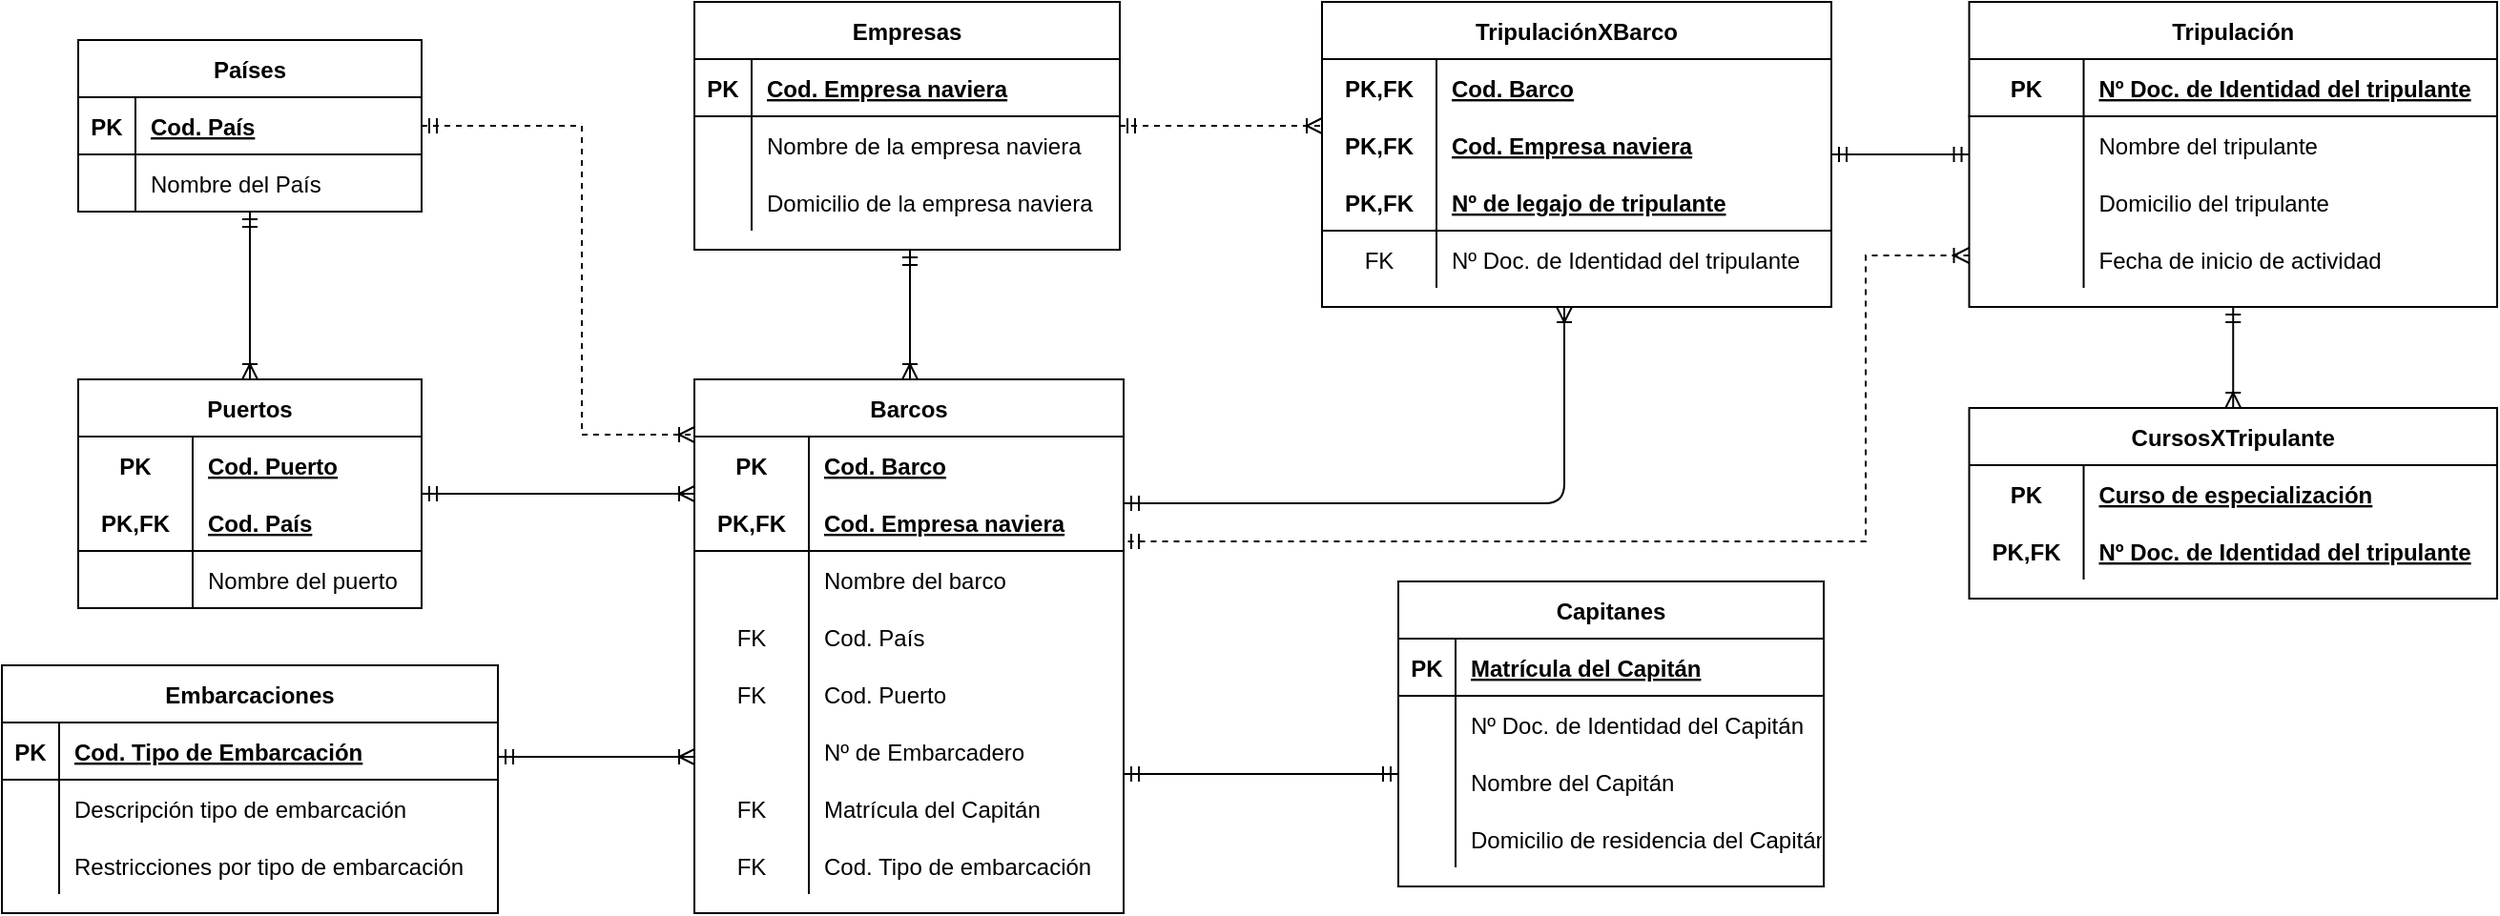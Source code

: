 <mxfile version="14.6.1" type="github">
  <diagram id="R2lEEEUBdFMjLlhIrx00" name="Page-1">
    <mxGraphModel dx="1822" dy="1176" grid="0" gridSize="9" guides="1" tooltips="1" connect="1" arrows="1" fold="1" page="0" pageScale="1" pageWidth="850" pageHeight="1100" background="none" math="0" shadow="0" extFonts="Permanent Marker^https://fonts.googleapis.com/css?family=Permanent+Marker">
      <root>
        <mxCell id="0" />
        <mxCell id="1" parent="0" />
        <mxCell id="1oqJ9wOuGHsBr2Wo_uZT-26" style="edgeStyle=orthogonalEdgeStyle;rounded=0;orthogonalLoop=1;jettySize=auto;html=1;startArrow=ERmandOne;startFill=0;endArrow=ERoneToMany;endFill=0;dashed=1;" edge="1" parent="1" source="PJ-6n8jXcff-FLxiBfN3-61" target="PJ-6n8jXcff-FLxiBfN3-143">
          <mxGeometry relative="1" as="geometry">
            <Array as="points">
              <mxPoint x="4" y="-43" />
              <mxPoint x="4" y="119" />
            </Array>
          </mxGeometry>
        </mxCell>
        <mxCell id="PJ-6n8jXcff-FLxiBfN3-61" value="Países" style="shape=table;startSize=30;container=1;collapsible=1;childLayout=tableLayout;fixedRows=1;rowLines=0;fontStyle=1;align=center;resizeLast=1;" parent="1" vertex="1">
          <mxGeometry x="-260" y="-88" width="180" height="90" as="geometry" />
        </mxCell>
        <mxCell id="PJ-6n8jXcff-FLxiBfN3-62" value="" style="shape=partialRectangle;collapsible=0;dropTarget=0;pointerEvents=0;fillColor=none;top=0;left=0;bottom=1;right=0;points=[[0,0.5],[1,0.5]];portConstraint=eastwest;" parent="PJ-6n8jXcff-FLxiBfN3-61" vertex="1">
          <mxGeometry y="30" width="180" height="30" as="geometry" />
        </mxCell>
        <mxCell id="PJ-6n8jXcff-FLxiBfN3-63" value="PK" style="shape=partialRectangle;connectable=0;fillColor=none;top=0;left=0;bottom=0;right=0;fontStyle=1;overflow=hidden;" parent="PJ-6n8jXcff-FLxiBfN3-62" vertex="1">
          <mxGeometry width="30" height="30" as="geometry" />
        </mxCell>
        <mxCell id="PJ-6n8jXcff-FLxiBfN3-64" value="Cod. País" style="shape=partialRectangle;connectable=0;fillColor=none;top=0;left=0;bottom=0;right=0;align=left;spacingLeft=6;fontStyle=5;overflow=hidden;" parent="PJ-6n8jXcff-FLxiBfN3-62" vertex="1">
          <mxGeometry x="30" width="150" height="30" as="geometry" />
        </mxCell>
        <mxCell id="PJ-6n8jXcff-FLxiBfN3-65" value="" style="shape=partialRectangle;collapsible=0;dropTarget=0;pointerEvents=0;fillColor=none;top=0;left=0;bottom=0;right=0;points=[[0,0.5],[1,0.5]];portConstraint=eastwest;" parent="PJ-6n8jXcff-FLxiBfN3-61" vertex="1">
          <mxGeometry y="60" width="180" height="30" as="geometry" />
        </mxCell>
        <mxCell id="PJ-6n8jXcff-FLxiBfN3-66" value="" style="shape=partialRectangle;connectable=0;fillColor=none;top=0;left=0;bottom=0;right=0;editable=1;overflow=hidden;" parent="PJ-6n8jXcff-FLxiBfN3-65" vertex="1">
          <mxGeometry width="30" height="30" as="geometry" />
        </mxCell>
        <mxCell id="PJ-6n8jXcff-FLxiBfN3-67" value="Nombre del País" style="shape=partialRectangle;connectable=0;fillColor=none;top=0;left=0;bottom=0;right=0;align=left;spacingLeft=6;overflow=hidden;" parent="PJ-6n8jXcff-FLxiBfN3-65" vertex="1">
          <mxGeometry x="30" width="150" height="30" as="geometry" />
        </mxCell>
        <mxCell id="RGW5aQLPj-XnxgQfSlTx-44" style="edgeStyle=orthogonalEdgeStyle;rounded=0;orthogonalLoop=1;jettySize=auto;html=1;startArrow=ERmandOne;startFill=0;endArrow=ERoneToMany;endFill=0;" parent="1" source="PJ-6n8jXcff-FLxiBfN3-115" target="PJ-6n8jXcff-FLxiBfN3-143" edge="1">
          <mxGeometry relative="1" as="geometry">
            <Array as="points">
              <mxPoint x="45" y="150" />
              <mxPoint x="45" y="150" />
            </Array>
          </mxGeometry>
        </mxCell>
        <mxCell id="PJ-6n8jXcff-FLxiBfN3-115" value="Puertos" style="shape=table;startSize=30;container=1;collapsible=1;childLayout=tableLayout;fixedRows=1;rowLines=0;fontStyle=1;align=center;resizeLast=1;" parent="1" vertex="1">
          <mxGeometry x="-260" y="90" width="180" height="120" as="geometry" />
        </mxCell>
        <mxCell id="PJ-6n8jXcff-FLxiBfN3-116" value="" style="shape=partialRectangle;collapsible=0;dropTarget=0;pointerEvents=0;fillColor=none;top=0;left=0;bottom=0;right=0;points=[[0,0.5],[1,0.5]];portConstraint=eastwest;" parent="PJ-6n8jXcff-FLxiBfN3-115" vertex="1">
          <mxGeometry y="30" width="180" height="30" as="geometry" />
        </mxCell>
        <mxCell id="PJ-6n8jXcff-FLxiBfN3-117" value="PK" style="shape=partialRectangle;connectable=0;fillColor=none;top=0;left=0;bottom=0;right=0;fontStyle=1;overflow=hidden;" parent="PJ-6n8jXcff-FLxiBfN3-116" vertex="1">
          <mxGeometry width="60" height="30" as="geometry" />
        </mxCell>
        <mxCell id="PJ-6n8jXcff-FLxiBfN3-118" value="Cod. Puerto" style="shape=partialRectangle;connectable=0;fillColor=none;top=0;left=0;bottom=0;right=0;align=left;spacingLeft=6;fontStyle=5;overflow=hidden;" parent="PJ-6n8jXcff-FLxiBfN3-116" vertex="1">
          <mxGeometry x="60" width="120" height="30" as="geometry" />
        </mxCell>
        <mxCell id="PJ-6n8jXcff-FLxiBfN3-119" value="" style="shape=partialRectangle;collapsible=0;dropTarget=0;pointerEvents=0;fillColor=none;top=0;left=0;bottom=1;right=0;points=[[0,0.5],[1,0.5]];portConstraint=eastwest;" parent="PJ-6n8jXcff-FLxiBfN3-115" vertex="1">
          <mxGeometry y="60" width="180" height="30" as="geometry" />
        </mxCell>
        <mxCell id="PJ-6n8jXcff-FLxiBfN3-120" value="PK,FK" style="shape=partialRectangle;connectable=0;fillColor=none;top=0;left=0;bottom=0;right=0;fontStyle=1;overflow=hidden;" parent="PJ-6n8jXcff-FLxiBfN3-119" vertex="1">
          <mxGeometry width="60" height="30" as="geometry" />
        </mxCell>
        <mxCell id="PJ-6n8jXcff-FLxiBfN3-121" value="Cod. País" style="shape=partialRectangle;connectable=0;fillColor=none;top=0;left=0;bottom=0;right=0;align=left;spacingLeft=6;fontStyle=5;overflow=hidden;" parent="PJ-6n8jXcff-FLxiBfN3-119" vertex="1">
          <mxGeometry x="60" width="120" height="30" as="geometry" />
        </mxCell>
        <mxCell id="PJ-6n8jXcff-FLxiBfN3-122" value="" style="shape=partialRectangle;collapsible=0;dropTarget=0;pointerEvents=0;fillColor=none;top=0;left=0;bottom=0;right=0;points=[[0,0.5],[1,0.5]];portConstraint=eastwest;" parent="PJ-6n8jXcff-FLxiBfN3-115" vertex="1">
          <mxGeometry y="90" width="180" height="30" as="geometry" />
        </mxCell>
        <mxCell id="PJ-6n8jXcff-FLxiBfN3-123" value="" style="shape=partialRectangle;connectable=0;fillColor=none;top=0;left=0;bottom=0;right=0;editable=1;overflow=hidden;" parent="PJ-6n8jXcff-FLxiBfN3-122" vertex="1">
          <mxGeometry width="60" height="30" as="geometry" />
        </mxCell>
        <mxCell id="PJ-6n8jXcff-FLxiBfN3-124" value="Nombre del puerto" style="shape=partialRectangle;connectable=0;fillColor=none;top=0;left=0;bottom=0;right=0;align=left;spacingLeft=6;overflow=hidden;" parent="PJ-6n8jXcff-FLxiBfN3-122" vertex="1">
          <mxGeometry x="60" width="120" height="30" as="geometry" />
        </mxCell>
        <mxCell id="RGW5aQLPj-XnxgQfSlTx-45" style="edgeStyle=orthogonalEdgeStyle;rounded=0;orthogonalLoop=1;jettySize=auto;html=1;startArrow=ERmandOne;startFill=0;endArrow=ERoneToMany;endFill=0;" parent="1" source="PJ-6n8jXcff-FLxiBfN3-129" target="PJ-6n8jXcff-FLxiBfN3-143" edge="1">
          <mxGeometry relative="1" as="geometry">
            <Array as="points">
              <mxPoint x="18" y="288" />
              <mxPoint x="18" y="288" />
            </Array>
          </mxGeometry>
        </mxCell>
        <mxCell id="PJ-6n8jXcff-FLxiBfN3-129" value="Embarcaciones" style="shape=table;startSize=30;container=1;collapsible=1;childLayout=tableLayout;fixedRows=1;rowLines=0;fontStyle=1;align=center;resizeLast=1;" parent="1" vertex="1">
          <mxGeometry x="-300" y="240" width="260" height="130" as="geometry" />
        </mxCell>
        <mxCell id="PJ-6n8jXcff-FLxiBfN3-130" value="" style="shape=partialRectangle;collapsible=0;dropTarget=0;pointerEvents=0;fillColor=none;top=0;left=0;bottom=1;right=0;points=[[0,0.5],[1,0.5]];portConstraint=eastwest;" parent="PJ-6n8jXcff-FLxiBfN3-129" vertex="1">
          <mxGeometry y="30" width="260" height="30" as="geometry" />
        </mxCell>
        <mxCell id="PJ-6n8jXcff-FLxiBfN3-131" value="PK" style="shape=partialRectangle;connectable=0;fillColor=none;top=0;left=0;bottom=0;right=0;fontStyle=1;overflow=hidden;" parent="PJ-6n8jXcff-FLxiBfN3-130" vertex="1">
          <mxGeometry width="30" height="30" as="geometry" />
        </mxCell>
        <mxCell id="PJ-6n8jXcff-FLxiBfN3-132" value="Cod. Tipo de Embarcación" style="shape=partialRectangle;connectable=0;fillColor=none;top=0;left=0;bottom=0;right=0;align=left;spacingLeft=6;fontStyle=5;overflow=hidden;" parent="PJ-6n8jXcff-FLxiBfN3-130" vertex="1">
          <mxGeometry x="30" width="230" height="30" as="geometry" />
        </mxCell>
        <mxCell id="PJ-6n8jXcff-FLxiBfN3-133" value="" style="shape=partialRectangle;collapsible=0;dropTarget=0;pointerEvents=0;fillColor=none;top=0;left=0;bottom=0;right=0;points=[[0,0.5],[1,0.5]];portConstraint=eastwest;" parent="PJ-6n8jXcff-FLxiBfN3-129" vertex="1">
          <mxGeometry y="60" width="260" height="30" as="geometry" />
        </mxCell>
        <mxCell id="PJ-6n8jXcff-FLxiBfN3-134" value="" style="shape=partialRectangle;connectable=0;fillColor=none;top=0;left=0;bottom=0;right=0;editable=1;overflow=hidden;" parent="PJ-6n8jXcff-FLxiBfN3-133" vertex="1">
          <mxGeometry width="30" height="30" as="geometry" />
        </mxCell>
        <mxCell id="PJ-6n8jXcff-FLxiBfN3-135" value="Descripción tipo de embarcación" style="shape=partialRectangle;connectable=0;fillColor=none;top=0;left=0;bottom=0;right=0;align=left;spacingLeft=6;overflow=hidden;" parent="PJ-6n8jXcff-FLxiBfN3-133" vertex="1">
          <mxGeometry x="30" width="230" height="30" as="geometry" />
        </mxCell>
        <mxCell id="PJ-6n8jXcff-FLxiBfN3-136" value="" style="shape=partialRectangle;collapsible=0;dropTarget=0;pointerEvents=0;fillColor=none;top=0;left=0;bottom=0;right=0;points=[[0,0.5],[1,0.5]];portConstraint=eastwest;" parent="PJ-6n8jXcff-FLxiBfN3-129" vertex="1">
          <mxGeometry y="90" width="260" height="30" as="geometry" />
        </mxCell>
        <mxCell id="PJ-6n8jXcff-FLxiBfN3-137" value="" style="shape=partialRectangle;connectable=0;fillColor=none;top=0;left=0;bottom=0;right=0;editable=1;overflow=hidden;" parent="PJ-6n8jXcff-FLxiBfN3-136" vertex="1">
          <mxGeometry width="30" height="30" as="geometry" />
        </mxCell>
        <mxCell id="PJ-6n8jXcff-FLxiBfN3-138" value="Restricciones por tipo de embarcación" style="shape=partialRectangle;connectable=0;fillColor=none;top=0;left=0;bottom=0;right=0;align=left;spacingLeft=6;overflow=hidden;" parent="PJ-6n8jXcff-FLxiBfN3-136" vertex="1">
          <mxGeometry x="30" width="230" height="30" as="geometry" />
        </mxCell>
        <mxCell id="PJ-6n8jXcff-FLxiBfN3-143" value="Barcos" style="shape=table;startSize=30;container=1;collapsible=1;childLayout=tableLayout;fixedRows=1;rowLines=0;fontStyle=1;align=center;resizeLast=1;" parent="1" vertex="1">
          <mxGeometry x="63" y="90" width="225" height="280" as="geometry" />
        </mxCell>
        <mxCell id="PJ-6n8jXcff-FLxiBfN3-144" value="" style="shape=partialRectangle;collapsible=0;dropTarget=0;pointerEvents=0;fillColor=none;top=0;left=0;bottom=0;right=0;points=[[0,0.5],[1,0.5]];portConstraint=eastwest;" parent="PJ-6n8jXcff-FLxiBfN3-143" vertex="1">
          <mxGeometry y="30" width="225" height="30" as="geometry" />
        </mxCell>
        <mxCell id="PJ-6n8jXcff-FLxiBfN3-145" value="PK" style="shape=partialRectangle;connectable=0;fillColor=none;top=0;left=0;bottom=0;right=0;fontStyle=1;overflow=hidden;" parent="PJ-6n8jXcff-FLxiBfN3-144" vertex="1">
          <mxGeometry width="60" height="30" as="geometry" />
        </mxCell>
        <mxCell id="PJ-6n8jXcff-FLxiBfN3-146" value="Cod. Barco" style="shape=partialRectangle;connectable=0;fillColor=none;top=0;left=0;bottom=0;right=0;align=left;spacingLeft=6;fontStyle=5;overflow=hidden;" parent="PJ-6n8jXcff-FLxiBfN3-144" vertex="1">
          <mxGeometry x="60" width="165" height="30" as="geometry" />
        </mxCell>
        <mxCell id="PJ-6n8jXcff-FLxiBfN3-147" value="" style="shape=partialRectangle;collapsible=0;dropTarget=0;pointerEvents=0;fillColor=none;top=0;left=0;bottom=1;right=0;points=[[0,0.5],[1,0.5]];portConstraint=eastwest;" parent="PJ-6n8jXcff-FLxiBfN3-143" vertex="1">
          <mxGeometry y="60" width="225" height="30" as="geometry" />
        </mxCell>
        <mxCell id="PJ-6n8jXcff-FLxiBfN3-148" value="PK,FK" style="shape=partialRectangle;connectable=0;fillColor=none;top=0;left=0;bottom=0;right=0;fontStyle=1;overflow=hidden;" parent="PJ-6n8jXcff-FLxiBfN3-147" vertex="1">
          <mxGeometry width="60" height="30" as="geometry" />
        </mxCell>
        <mxCell id="PJ-6n8jXcff-FLxiBfN3-149" value="Cod. Empresa naviera" style="shape=partialRectangle;connectable=0;fillColor=none;top=0;left=0;bottom=0;right=0;align=left;spacingLeft=6;fontStyle=5;overflow=hidden;" parent="PJ-6n8jXcff-FLxiBfN3-147" vertex="1">
          <mxGeometry x="60" width="165" height="30" as="geometry" />
        </mxCell>
        <mxCell id="PJ-6n8jXcff-FLxiBfN3-150" value="" style="shape=partialRectangle;collapsible=0;dropTarget=0;pointerEvents=0;fillColor=none;top=0;left=0;bottom=0;right=0;points=[[0,0.5],[1,0.5]];portConstraint=eastwest;" parent="PJ-6n8jXcff-FLxiBfN3-143" vertex="1">
          <mxGeometry y="90" width="225" height="30" as="geometry" />
        </mxCell>
        <mxCell id="PJ-6n8jXcff-FLxiBfN3-151" value="" style="shape=partialRectangle;connectable=0;fillColor=none;top=0;left=0;bottom=0;right=0;editable=1;overflow=hidden;" parent="PJ-6n8jXcff-FLxiBfN3-150" vertex="1">
          <mxGeometry width="60" height="30" as="geometry" />
        </mxCell>
        <mxCell id="PJ-6n8jXcff-FLxiBfN3-152" value="Nombre del barco" style="shape=partialRectangle;connectable=0;fillColor=none;top=0;left=0;bottom=0;right=0;align=left;spacingLeft=6;overflow=hidden;" parent="PJ-6n8jXcff-FLxiBfN3-150" vertex="1">
          <mxGeometry x="60" width="165" height="30" as="geometry" />
        </mxCell>
        <mxCell id="PJ-6n8jXcff-FLxiBfN3-153" value="" style="shape=partialRectangle;collapsible=0;dropTarget=0;pointerEvents=0;fillColor=none;top=0;left=0;bottom=0;right=0;points=[[0,0.5],[1,0.5]];portConstraint=eastwest;" parent="PJ-6n8jXcff-FLxiBfN3-143" vertex="1">
          <mxGeometry y="120" width="225" height="30" as="geometry" />
        </mxCell>
        <mxCell id="PJ-6n8jXcff-FLxiBfN3-154" value="FK" style="shape=partialRectangle;connectable=0;fillColor=none;top=0;left=0;bottom=0;right=0;editable=1;overflow=hidden;" parent="PJ-6n8jXcff-FLxiBfN3-153" vertex="1">
          <mxGeometry width="60" height="30" as="geometry" />
        </mxCell>
        <mxCell id="PJ-6n8jXcff-FLxiBfN3-155" value="Cod. País" style="shape=partialRectangle;connectable=0;fillColor=none;top=0;left=0;bottom=0;right=0;align=left;spacingLeft=6;overflow=hidden;" parent="PJ-6n8jXcff-FLxiBfN3-153" vertex="1">
          <mxGeometry x="60" width="165" height="30" as="geometry" />
        </mxCell>
        <mxCell id="PJ-6n8jXcff-FLxiBfN3-171" style="shape=partialRectangle;collapsible=0;dropTarget=0;pointerEvents=0;fillColor=none;top=0;left=0;bottom=0;right=0;points=[[0,0.5],[1,0.5]];portConstraint=eastwest;" parent="PJ-6n8jXcff-FLxiBfN3-143" vertex="1">
          <mxGeometry y="150" width="225" height="30" as="geometry" />
        </mxCell>
        <mxCell id="PJ-6n8jXcff-FLxiBfN3-172" value="FK" style="shape=partialRectangle;connectable=0;fillColor=none;top=0;left=0;bottom=0;right=0;editable=1;overflow=hidden;" parent="PJ-6n8jXcff-FLxiBfN3-171" vertex="1">
          <mxGeometry width="60" height="30" as="geometry" />
        </mxCell>
        <mxCell id="PJ-6n8jXcff-FLxiBfN3-173" value="Cod. Puerto" style="shape=partialRectangle;connectable=0;fillColor=none;top=0;left=0;bottom=0;right=0;align=left;spacingLeft=6;overflow=hidden;" parent="PJ-6n8jXcff-FLxiBfN3-171" vertex="1">
          <mxGeometry x="60" width="165" height="30" as="geometry" />
        </mxCell>
        <mxCell id="PJ-6n8jXcff-FLxiBfN3-168" style="shape=partialRectangle;collapsible=0;dropTarget=0;pointerEvents=0;fillColor=none;top=0;left=0;bottom=0;right=0;points=[[0,0.5],[1,0.5]];portConstraint=eastwest;" parent="PJ-6n8jXcff-FLxiBfN3-143" vertex="1">
          <mxGeometry y="180" width="225" height="30" as="geometry" />
        </mxCell>
        <mxCell id="PJ-6n8jXcff-FLxiBfN3-169" style="shape=partialRectangle;connectable=0;fillColor=none;top=0;left=0;bottom=0;right=0;editable=1;overflow=hidden;" parent="PJ-6n8jXcff-FLxiBfN3-168" vertex="1">
          <mxGeometry width="60" height="30" as="geometry" />
        </mxCell>
        <mxCell id="PJ-6n8jXcff-FLxiBfN3-170" value="Nº de Embarcadero" style="shape=partialRectangle;connectable=0;fillColor=none;top=0;left=0;bottom=0;right=0;align=left;spacingLeft=6;overflow=hidden;" parent="PJ-6n8jXcff-FLxiBfN3-168" vertex="1">
          <mxGeometry x="60" width="165" height="30" as="geometry" />
        </mxCell>
        <mxCell id="PJ-6n8jXcff-FLxiBfN3-165" style="shape=partialRectangle;collapsible=0;dropTarget=0;pointerEvents=0;fillColor=none;top=0;left=0;bottom=0;right=0;points=[[0,0.5],[1,0.5]];portConstraint=eastwest;" parent="PJ-6n8jXcff-FLxiBfN3-143" vertex="1">
          <mxGeometry y="210" width="225" height="30" as="geometry" />
        </mxCell>
        <mxCell id="PJ-6n8jXcff-FLxiBfN3-166" value="FK" style="shape=partialRectangle;connectable=0;fillColor=none;top=0;left=0;bottom=0;right=0;editable=1;overflow=hidden;" parent="PJ-6n8jXcff-FLxiBfN3-165" vertex="1">
          <mxGeometry width="60" height="30" as="geometry" />
        </mxCell>
        <mxCell id="PJ-6n8jXcff-FLxiBfN3-167" value="Matrícula del Capitán" style="shape=partialRectangle;connectable=0;fillColor=none;top=0;left=0;bottom=0;right=0;align=left;spacingLeft=6;overflow=hidden;" parent="PJ-6n8jXcff-FLxiBfN3-165" vertex="1">
          <mxGeometry x="60" width="165" height="30" as="geometry" />
        </mxCell>
        <mxCell id="PJ-6n8jXcff-FLxiBfN3-162" style="shape=partialRectangle;collapsible=0;dropTarget=0;pointerEvents=0;fillColor=none;top=0;left=0;bottom=0;right=0;points=[[0,0.5],[1,0.5]];portConstraint=eastwest;" parent="PJ-6n8jXcff-FLxiBfN3-143" vertex="1">
          <mxGeometry y="240" width="225" height="30" as="geometry" />
        </mxCell>
        <mxCell id="PJ-6n8jXcff-FLxiBfN3-163" value="FK" style="shape=partialRectangle;connectable=0;fillColor=none;top=0;left=0;bottom=0;right=0;editable=1;overflow=hidden;" parent="PJ-6n8jXcff-FLxiBfN3-162" vertex="1">
          <mxGeometry width="60" height="30" as="geometry" />
        </mxCell>
        <mxCell id="PJ-6n8jXcff-FLxiBfN3-164" value="Cod. Tipo de embarcación" style="shape=partialRectangle;connectable=0;fillColor=none;top=0;left=0;bottom=0;right=0;align=left;spacingLeft=6;overflow=hidden;" parent="PJ-6n8jXcff-FLxiBfN3-162" vertex="1">
          <mxGeometry x="60" width="165" height="30" as="geometry" />
        </mxCell>
        <mxCell id="RGW5aQLPj-XnxgQfSlTx-39" style="edgeStyle=orthogonalEdgeStyle;rounded=0;orthogonalLoop=1;jettySize=auto;html=1;endArrow=ERoneToMany;endFill=0;startArrow=ERmandOne;startFill=0;dashed=1;" parent="1" source="PJ-6n8jXcff-FLxiBfN3-175" target="1oqJ9wOuGHsBr2Wo_uZT-10" edge="1">
          <mxGeometry relative="1" as="geometry">
            <mxPoint x="405" y="-43" as="targetPoint" />
            <Array as="points">
              <mxPoint x="365" y="-43" />
              <mxPoint x="365" y="-43" />
            </Array>
          </mxGeometry>
        </mxCell>
        <mxCell id="PJ-6n8jXcff-FLxiBfN3-175" value="Empresas" style="shape=table;startSize=30;container=1;collapsible=1;childLayout=tableLayout;fixedRows=1;rowLines=0;fontStyle=1;align=center;resizeLast=1;" parent="1" vertex="1">
          <mxGeometry x="63" y="-108" width="223" height="130" as="geometry" />
        </mxCell>
        <mxCell id="PJ-6n8jXcff-FLxiBfN3-176" value="" style="shape=partialRectangle;collapsible=0;dropTarget=0;pointerEvents=0;fillColor=none;top=0;left=0;bottom=1;right=0;points=[[0,0.5],[1,0.5]];portConstraint=eastwest;" parent="PJ-6n8jXcff-FLxiBfN3-175" vertex="1">
          <mxGeometry y="30" width="223" height="30" as="geometry" />
        </mxCell>
        <mxCell id="PJ-6n8jXcff-FLxiBfN3-177" value="PK" style="shape=partialRectangle;connectable=0;fillColor=none;top=0;left=0;bottom=0;right=0;fontStyle=1;overflow=hidden;" parent="PJ-6n8jXcff-FLxiBfN3-176" vertex="1">
          <mxGeometry width="30" height="30" as="geometry" />
        </mxCell>
        <mxCell id="PJ-6n8jXcff-FLxiBfN3-178" value="Cod. Empresa naviera" style="shape=partialRectangle;connectable=0;fillColor=none;top=0;left=0;bottom=0;right=0;align=left;spacingLeft=6;fontStyle=5;overflow=hidden;" parent="PJ-6n8jXcff-FLxiBfN3-176" vertex="1">
          <mxGeometry x="30" width="193" height="30" as="geometry" />
        </mxCell>
        <mxCell id="PJ-6n8jXcff-FLxiBfN3-179" value="" style="shape=partialRectangle;collapsible=0;dropTarget=0;pointerEvents=0;fillColor=none;top=0;left=0;bottom=0;right=0;points=[[0,0.5],[1,0.5]];portConstraint=eastwest;" parent="PJ-6n8jXcff-FLxiBfN3-175" vertex="1">
          <mxGeometry y="60" width="223" height="30" as="geometry" />
        </mxCell>
        <mxCell id="PJ-6n8jXcff-FLxiBfN3-180" value="" style="shape=partialRectangle;connectable=0;fillColor=none;top=0;left=0;bottom=0;right=0;editable=1;overflow=hidden;" parent="PJ-6n8jXcff-FLxiBfN3-179" vertex="1">
          <mxGeometry width="30" height="30" as="geometry" />
        </mxCell>
        <mxCell id="PJ-6n8jXcff-FLxiBfN3-181" value="Nombre de la empresa naviera" style="shape=partialRectangle;connectable=0;fillColor=none;top=0;left=0;bottom=0;right=0;align=left;spacingLeft=6;overflow=hidden;" parent="PJ-6n8jXcff-FLxiBfN3-179" vertex="1">
          <mxGeometry x="30" width="193" height="30" as="geometry" />
        </mxCell>
        <mxCell id="PJ-6n8jXcff-FLxiBfN3-182" value="" style="shape=partialRectangle;collapsible=0;dropTarget=0;pointerEvents=0;fillColor=none;top=0;left=0;bottom=0;right=0;points=[[0,0.5],[1,0.5]];portConstraint=eastwest;" parent="PJ-6n8jXcff-FLxiBfN3-175" vertex="1">
          <mxGeometry y="90" width="223" height="30" as="geometry" />
        </mxCell>
        <mxCell id="PJ-6n8jXcff-FLxiBfN3-183" value="" style="shape=partialRectangle;connectable=0;fillColor=none;top=0;left=0;bottom=0;right=0;editable=1;overflow=hidden;" parent="PJ-6n8jXcff-FLxiBfN3-182" vertex="1">
          <mxGeometry width="30" height="30" as="geometry" />
        </mxCell>
        <mxCell id="PJ-6n8jXcff-FLxiBfN3-184" value="Domicilio de la empresa naviera" style="shape=partialRectangle;connectable=0;fillColor=none;top=0;left=0;bottom=0;right=0;align=left;spacingLeft=6;overflow=hidden;" parent="PJ-6n8jXcff-FLxiBfN3-182" vertex="1">
          <mxGeometry x="30" width="193" height="30" as="geometry" />
        </mxCell>
        <mxCell id="PJ-6n8jXcff-FLxiBfN3-239" value="CursosXTripulante" style="shape=table;startSize=30;container=1;collapsible=1;childLayout=tableLayout;fixedRows=1;rowLines=0;fontStyle=1;align=center;resizeLast=1;" parent="1" vertex="1">
          <mxGeometry x="731.25" y="105" width="276.75" height="100" as="geometry" />
        </mxCell>
        <mxCell id="PJ-6n8jXcff-FLxiBfN3-240" value="" style="shape=partialRectangle;collapsible=0;dropTarget=0;pointerEvents=0;fillColor=none;top=0;left=0;bottom=0;right=0;points=[[0,0.5],[1,0.5]];portConstraint=eastwest;" parent="PJ-6n8jXcff-FLxiBfN3-239" vertex="1">
          <mxGeometry y="30" width="276.75" height="30" as="geometry" />
        </mxCell>
        <mxCell id="PJ-6n8jXcff-FLxiBfN3-241" value="PK" style="shape=partialRectangle;connectable=0;fillColor=none;top=0;left=0;bottom=0;right=0;fontStyle=1;overflow=hidden;" parent="PJ-6n8jXcff-FLxiBfN3-240" vertex="1">
          <mxGeometry width="60" height="30" as="geometry" />
        </mxCell>
        <mxCell id="PJ-6n8jXcff-FLxiBfN3-242" value="Curso de especialización" style="shape=partialRectangle;connectable=0;fillColor=none;top=0;left=0;bottom=0;right=0;align=left;spacingLeft=6;fontStyle=5;overflow=hidden;" parent="PJ-6n8jXcff-FLxiBfN3-240" vertex="1">
          <mxGeometry x="60" width="216.75" height="30" as="geometry" />
        </mxCell>
        <mxCell id="PJ-6n8jXcff-FLxiBfN3-252" style="shape=partialRectangle;collapsible=0;dropTarget=0;pointerEvents=0;fillColor=none;top=0;left=0;bottom=0;right=0;points=[[0,0.5],[1,0.5]];portConstraint=eastwest;" parent="PJ-6n8jXcff-FLxiBfN3-239" vertex="1">
          <mxGeometry y="60" width="276.75" height="30" as="geometry" />
        </mxCell>
        <mxCell id="PJ-6n8jXcff-FLxiBfN3-253" value="PK,FK" style="shape=partialRectangle;connectable=0;fillColor=none;top=0;left=0;bottom=0;right=0;fontStyle=1;overflow=hidden;" parent="PJ-6n8jXcff-FLxiBfN3-252" vertex="1">
          <mxGeometry width="60" height="30" as="geometry" />
        </mxCell>
        <mxCell id="PJ-6n8jXcff-FLxiBfN3-254" value="Nº Doc. de Identidad del tripulante" style="shape=partialRectangle;connectable=0;fillColor=none;top=0;left=0;bottom=0;right=0;align=left;spacingLeft=6;fontStyle=5;overflow=hidden;" parent="PJ-6n8jXcff-FLxiBfN3-252" vertex="1">
          <mxGeometry x="60" width="216.75" height="30" as="geometry" />
        </mxCell>
        <mxCell id="RGW5aQLPj-XnxgQfSlTx-42" style="edgeStyle=orthogonalEdgeStyle;rounded=0;orthogonalLoop=1;jettySize=auto;html=1;endArrow=ERoneToMany;endFill=0;startArrow=ERmandOne;startFill=0;" parent="1" source="PJ-6n8jXcff-FLxiBfN3-255" target="PJ-6n8jXcff-FLxiBfN3-239" edge="1">
          <mxGeometry relative="1" as="geometry" />
        </mxCell>
        <mxCell id="RGW5aQLPj-XnxgQfSlTx-43" style="edgeStyle=orthogonalEdgeStyle;rounded=0;orthogonalLoop=1;jettySize=auto;html=1;endArrow=ERmandOne;endFill=0;startArrow=ERmandOne;startFill=0;" parent="1" source="PJ-6n8jXcff-FLxiBfN3-255" target="1oqJ9wOuGHsBr2Wo_uZT-10" edge="1">
          <mxGeometry relative="1" as="geometry">
            <Array as="points">
              <mxPoint x="519" y="-63" />
            </Array>
            <mxPoint x="668" y="-63" as="targetPoint" />
          </mxGeometry>
        </mxCell>
        <mxCell id="1oqJ9wOuGHsBr2Wo_uZT-27" style="edgeStyle=orthogonalEdgeStyle;rounded=0;orthogonalLoop=1;jettySize=auto;html=1;dashed=1;startArrow=ERoneToMany;startFill=0;endArrow=ERmandOne;endFill=0;" edge="1" parent="1" source="PJ-6n8jXcff-FLxiBfN3-255" target="PJ-6n8jXcff-FLxiBfN3-143">
          <mxGeometry relative="1" as="geometry">
            <Array as="points">
              <mxPoint x="677" y="25" />
              <mxPoint x="677" y="175" />
            </Array>
          </mxGeometry>
        </mxCell>
        <mxCell id="PJ-6n8jXcff-FLxiBfN3-255" value="Tripulación" style="shape=table;startSize=30;container=1;collapsible=1;childLayout=tableLayout;fixedRows=1;rowLines=0;fontStyle=1;align=center;resizeLast=1;" parent="1" vertex="1">
          <mxGeometry x="731.25" y="-108" width="276.75" height="160" as="geometry" />
        </mxCell>
        <mxCell id="PJ-6n8jXcff-FLxiBfN3-259" value="" style="shape=partialRectangle;collapsible=0;dropTarget=0;pointerEvents=0;fillColor=none;top=0;left=0;bottom=1;right=0;points=[[0,0.5],[1,0.5]];portConstraint=eastwest;" parent="PJ-6n8jXcff-FLxiBfN3-255" vertex="1">
          <mxGeometry y="30" width="276.75" height="30" as="geometry" />
        </mxCell>
        <mxCell id="PJ-6n8jXcff-FLxiBfN3-260" value="PK" style="shape=partialRectangle;connectable=0;fillColor=none;top=0;left=0;bottom=0;right=0;fontStyle=1;overflow=hidden;" parent="PJ-6n8jXcff-FLxiBfN3-259" vertex="1">
          <mxGeometry width="60" height="30" as="geometry" />
        </mxCell>
        <mxCell id="PJ-6n8jXcff-FLxiBfN3-261" value="Nº Doc. de Identidad del tripulante" style="shape=partialRectangle;connectable=0;fillColor=none;top=0;left=0;bottom=0;right=0;align=left;spacingLeft=6;fontStyle=5;overflow=hidden;" parent="PJ-6n8jXcff-FLxiBfN3-259" vertex="1">
          <mxGeometry x="60" width="216.75" height="30" as="geometry" />
        </mxCell>
        <mxCell id="PJ-6n8jXcff-FLxiBfN3-262" value="" style="shape=partialRectangle;collapsible=0;dropTarget=0;pointerEvents=0;fillColor=none;top=0;left=0;bottom=0;right=0;points=[[0,0.5],[1,0.5]];portConstraint=eastwest;" parent="PJ-6n8jXcff-FLxiBfN3-255" vertex="1">
          <mxGeometry y="60" width="276.75" height="30" as="geometry" />
        </mxCell>
        <mxCell id="PJ-6n8jXcff-FLxiBfN3-263" value="" style="shape=partialRectangle;connectable=0;fillColor=none;top=0;left=0;bottom=0;right=0;editable=1;overflow=hidden;" parent="PJ-6n8jXcff-FLxiBfN3-262" vertex="1">
          <mxGeometry width="60" height="30" as="geometry" />
        </mxCell>
        <mxCell id="PJ-6n8jXcff-FLxiBfN3-264" value="Nombre del tripulante" style="shape=partialRectangle;connectable=0;fillColor=none;top=0;left=0;bottom=0;right=0;align=left;spacingLeft=6;overflow=hidden;" parent="PJ-6n8jXcff-FLxiBfN3-262" vertex="1">
          <mxGeometry x="60" width="216.75" height="30" as="geometry" />
        </mxCell>
        <mxCell id="PJ-6n8jXcff-FLxiBfN3-268" style="shape=partialRectangle;collapsible=0;dropTarget=0;pointerEvents=0;fillColor=none;top=0;left=0;bottom=0;right=0;points=[[0,0.5],[1,0.5]];portConstraint=eastwest;" parent="PJ-6n8jXcff-FLxiBfN3-255" vertex="1">
          <mxGeometry y="90" width="276.75" height="30" as="geometry" />
        </mxCell>
        <mxCell id="PJ-6n8jXcff-FLxiBfN3-269" style="shape=partialRectangle;connectable=0;fillColor=none;top=0;left=0;bottom=0;right=0;editable=1;overflow=hidden;" parent="PJ-6n8jXcff-FLxiBfN3-268" vertex="1">
          <mxGeometry width="60" height="30" as="geometry" />
        </mxCell>
        <mxCell id="PJ-6n8jXcff-FLxiBfN3-270" value="Domicilio del tripulante" style="shape=partialRectangle;connectable=0;fillColor=none;top=0;left=0;bottom=0;right=0;align=left;spacingLeft=6;overflow=hidden;" parent="PJ-6n8jXcff-FLxiBfN3-268" vertex="1">
          <mxGeometry x="60" width="216.75" height="30" as="geometry" />
        </mxCell>
        <mxCell id="PJ-6n8jXcff-FLxiBfN3-271" style="shape=partialRectangle;collapsible=0;dropTarget=0;pointerEvents=0;fillColor=none;top=0;left=0;bottom=0;right=0;points=[[0,0.5],[1,0.5]];portConstraint=eastwest;" parent="PJ-6n8jXcff-FLxiBfN3-255" vertex="1">
          <mxGeometry y="120" width="276.75" height="30" as="geometry" />
        </mxCell>
        <mxCell id="PJ-6n8jXcff-FLxiBfN3-272" style="shape=partialRectangle;connectable=0;fillColor=none;top=0;left=0;bottom=0;right=0;editable=1;overflow=hidden;" parent="PJ-6n8jXcff-FLxiBfN3-271" vertex="1">
          <mxGeometry width="60" height="30" as="geometry" />
        </mxCell>
        <mxCell id="PJ-6n8jXcff-FLxiBfN3-273" value="Fecha de inicio de actividad" style="shape=partialRectangle;connectable=0;fillColor=none;top=0;left=0;bottom=0;right=0;align=left;spacingLeft=6;overflow=hidden;" parent="PJ-6n8jXcff-FLxiBfN3-271" vertex="1">
          <mxGeometry x="60" width="216.75" height="30" as="geometry" />
        </mxCell>
        <mxCell id="PJ-6n8jXcff-FLxiBfN3-281" value="" style="edgeStyle=orthogonalEdgeStyle;fontSize=12;html=1;endArrow=ERoneToMany;startArrow=ERmandOne;startFill=0;" parent="1" source="PJ-6n8jXcff-FLxiBfN3-143" target="1oqJ9wOuGHsBr2Wo_uZT-10" edge="1">
          <mxGeometry width="100" height="100" relative="1" as="geometry">
            <mxPoint x="234" y="220" as="sourcePoint" />
            <mxPoint x="334" y="120" as="targetPoint" />
            <Array as="points">
              <mxPoint x="519" y="155" />
            </Array>
          </mxGeometry>
        </mxCell>
        <mxCell id="PJ-6n8jXcff-FLxiBfN3-284" value="" style="edgeStyle=orthogonalEdgeStyle;fontSize=12;html=1;endArrow=ERoneToMany;startArrow=ERmandOne;startFill=0;" parent="1" source="PJ-6n8jXcff-FLxiBfN3-61" target="PJ-6n8jXcff-FLxiBfN3-115" edge="1">
          <mxGeometry width="100" height="100" relative="1" as="geometry">
            <mxPoint x="234" y="199" as="sourcePoint" />
            <mxPoint x="334" y="99" as="targetPoint" />
          </mxGeometry>
        </mxCell>
        <mxCell id="PJ-6n8jXcff-FLxiBfN3-290" value="" style="edgeStyle=orthogonalEdgeStyle;fontSize=12;html=1;endArrow=ERoneToMany;startArrow=ERmandOne;startFill=0;" parent="1" source="PJ-6n8jXcff-FLxiBfN3-175" target="PJ-6n8jXcff-FLxiBfN3-143" edge="1">
          <mxGeometry width="100" height="100" relative="1" as="geometry">
            <mxPoint x="234" y="199" as="sourcePoint" />
            <mxPoint x="334" y="99" as="targetPoint" />
            <Array as="points">
              <mxPoint x="176" y="36" />
              <mxPoint x="176" y="36" />
            </Array>
          </mxGeometry>
        </mxCell>
        <mxCell id="RGW5aQLPj-XnxgQfSlTx-41" style="edgeStyle=orthogonalEdgeStyle;rounded=0;orthogonalLoop=1;jettySize=auto;html=1;endArrow=ERmandOne;endFill=0;startArrow=ERmandOne;startFill=0;" parent="1" source="RGW5aQLPj-XnxgQfSlTx-1" target="PJ-6n8jXcff-FLxiBfN3-143" edge="1">
          <mxGeometry relative="1" as="geometry">
            <Array as="points">
              <mxPoint x="369" y="297" />
              <mxPoint x="369" y="297" />
            </Array>
          </mxGeometry>
        </mxCell>
        <mxCell id="RGW5aQLPj-XnxgQfSlTx-1" value="Capitanes" style="shape=table;startSize=30;container=1;collapsible=1;childLayout=tableLayout;fixedRows=1;rowLines=0;fontStyle=1;align=center;resizeLast=1;" parent="1" vertex="1">
          <mxGeometry x="432" y="196" width="223" height="160" as="geometry" />
        </mxCell>
        <mxCell id="RGW5aQLPj-XnxgQfSlTx-2" value="" style="shape=partialRectangle;collapsible=0;dropTarget=0;pointerEvents=0;fillColor=none;top=0;left=0;bottom=1;right=0;points=[[0,0.5],[1,0.5]];portConstraint=eastwest;" parent="RGW5aQLPj-XnxgQfSlTx-1" vertex="1">
          <mxGeometry y="30" width="223" height="30" as="geometry" />
        </mxCell>
        <mxCell id="RGW5aQLPj-XnxgQfSlTx-3" value="PK" style="shape=partialRectangle;connectable=0;fillColor=none;top=0;left=0;bottom=0;right=0;fontStyle=1;overflow=hidden;" parent="RGW5aQLPj-XnxgQfSlTx-2" vertex="1">
          <mxGeometry width="30" height="30" as="geometry" />
        </mxCell>
        <mxCell id="RGW5aQLPj-XnxgQfSlTx-4" value="Matrícula del Capitán" style="shape=partialRectangle;connectable=0;fillColor=none;top=0;left=0;bottom=0;right=0;align=left;spacingLeft=6;fontStyle=5;overflow=hidden;" parent="RGW5aQLPj-XnxgQfSlTx-2" vertex="1">
          <mxGeometry x="30" width="193" height="30" as="geometry" />
        </mxCell>
        <mxCell id="RGW5aQLPj-XnxgQfSlTx-5" value="" style="shape=partialRectangle;collapsible=0;dropTarget=0;pointerEvents=0;fillColor=none;top=0;left=0;bottom=0;right=0;points=[[0,0.5],[1,0.5]];portConstraint=eastwest;" parent="RGW5aQLPj-XnxgQfSlTx-1" vertex="1">
          <mxGeometry y="60" width="223" height="30" as="geometry" />
        </mxCell>
        <mxCell id="RGW5aQLPj-XnxgQfSlTx-6" value="" style="shape=partialRectangle;connectable=0;fillColor=none;top=0;left=0;bottom=0;right=0;editable=1;overflow=hidden;" parent="RGW5aQLPj-XnxgQfSlTx-5" vertex="1">
          <mxGeometry width="30" height="30" as="geometry" />
        </mxCell>
        <mxCell id="RGW5aQLPj-XnxgQfSlTx-7" value="Nº Doc. de Identidad del Capitán" style="shape=partialRectangle;connectable=0;fillColor=none;top=0;left=0;bottom=0;right=0;align=left;spacingLeft=6;overflow=hidden;" parent="RGW5aQLPj-XnxgQfSlTx-5" vertex="1">
          <mxGeometry x="30" width="193" height="30" as="geometry" />
        </mxCell>
        <mxCell id="RGW5aQLPj-XnxgQfSlTx-8" value="" style="shape=partialRectangle;collapsible=0;dropTarget=0;pointerEvents=0;fillColor=none;top=0;left=0;bottom=0;right=0;points=[[0,0.5],[1,0.5]];portConstraint=eastwest;" parent="RGW5aQLPj-XnxgQfSlTx-1" vertex="1">
          <mxGeometry y="90" width="223" height="30" as="geometry" />
        </mxCell>
        <mxCell id="RGW5aQLPj-XnxgQfSlTx-9" value="" style="shape=partialRectangle;connectable=0;fillColor=none;top=0;left=0;bottom=0;right=0;editable=1;overflow=hidden;" parent="RGW5aQLPj-XnxgQfSlTx-8" vertex="1">
          <mxGeometry width="30" height="30" as="geometry" />
        </mxCell>
        <mxCell id="RGW5aQLPj-XnxgQfSlTx-10" value="Nombre del Capitán" style="shape=partialRectangle;connectable=0;fillColor=none;top=0;left=0;bottom=0;right=0;align=left;spacingLeft=6;overflow=hidden;" parent="RGW5aQLPj-XnxgQfSlTx-8" vertex="1">
          <mxGeometry x="30" width="193" height="30" as="geometry" />
        </mxCell>
        <mxCell id="RGW5aQLPj-XnxgQfSlTx-12" style="shape=partialRectangle;collapsible=0;dropTarget=0;pointerEvents=0;fillColor=none;top=0;left=0;bottom=0;right=0;points=[[0,0.5],[1,0.5]];portConstraint=eastwest;" parent="RGW5aQLPj-XnxgQfSlTx-1" vertex="1">
          <mxGeometry y="120" width="223" height="30" as="geometry" />
        </mxCell>
        <mxCell id="RGW5aQLPj-XnxgQfSlTx-13" style="shape=partialRectangle;connectable=0;fillColor=none;top=0;left=0;bottom=0;right=0;editable=1;overflow=hidden;" parent="RGW5aQLPj-XnxgQfSlTx-12" vertex="1">
          <mxGeometry width="30" height="30" as="geometry" />
        </mxCell>
        <mxCell id="RGW5aQLPj-XnxgQfSlTx-14" value="Domicilio de residencia del Capitán" style="shape=partialRectangle;connectable=0;fillColor=none;top=0;left=0;bottom=0;right=0;align=left;spacingLeft=6;overflow=hidden;" parent="RGW5aQLPj-XnxgQfSlTx-12" vertex="1">
          <mxGeometry x="30" width="193" height="30" as="geometry" />
        </mxCell>
        <mxCell id="1oqJ9wOuGHsBr2Wo_uZT-10" value="TripulaciónXBarco" style="shape=table;startSize=30;container=1;collapsible=1;childLayout=tableLayout;fixedRows=1;rowLines=0;fontStyle=1;align=center;resizeLast=1;" vertex="1" parent="1">
          <mxGeometry x="392" y="-108" width="267" height="160" as="geometry" />
        </mxCell>
        <mxCell id="1oqJ9wOuGHsBr2Wo_uZT-11" value="" style="shape=partialRectangle;collapsible=0;dropTarget=0;pointerEvents=0;fillColor=none;top=0;left=0;bottom=0;right=0;points=[[0,0.5],[1,0.5]];portConstraint=eastwest;" vertex="1" parent="1oqJ9wOuGHsBr2Wo_uZT-10">
          <mxGeometry y="30" width="267" height="30" as="geometry" />
        </mxCell>
        <mxCell id="1oqJ9wOuGHsBr2Wo_uZT-12" value="PK,FK" style="shape=partialRectangle;connectable=0;fillColor=none;top=0;left=0;bottom=0;right=0;fontStyle=1;overflow=hidden;" vertex="1" parent="1oqJ9wOuGHsBr2Wo_uZT-11">
          <mxGeometry width="60" height="30" as="geometry" />
        </mxCell>
        <mxCell id="1oqJ9wOuGHsBr2Wo_uZT-13" value="Cod. Barco" style="shape=partialRectangle;connectable=0;fillColor=none;top=0;left=0;bottom=0;right=0;align=left;spacingLeft=6;fontStyle=5;overflow=hidden;" vertex="1" parent="1oqJ9wOuGHsBr2Wo_uZT-11">
          <mxGeometry x="60" width="207" height="30" as="geometry" />
        </mxCell>
        <mxCell id="1oqJ9wOuGHsBr2Wo_uZT-23" style="shape=partialRectangle;collapsible=0;dropTarget=0;pointerEvents=0;fillColor=none;top=0;left=0;bottom=0;right=0;points=[[0,0.5],[1,0.5]];portConstraint=eastwest;" vertex="1" parent="1oqJ9wOuGHsBr2Wo_uZT-10">
          <mxGeometry y="60" width="267" height="30" as="geometry" />
        </mxCell>
        <mxCell id="1oqJ9wOuGHsBr2Wo_uZT-24" value="PK,FK" style="shape=partialRectangle;connectable=0;fillColor=none;top=0;left=0;bottom=0;right=0;fontStyle=1;overflow=hidden;" vertex="1" parent="1oqJ9wOuGHsBr2Wo_uZT-23">
          <mxGeometry width="60" height="30" as="geometry" />
        </mxCell>
        <mxCell id="1oqJ9wOuGHsBr2Wo_uZT-25" value="Cod. Empresa naviera" style="shape=partialRectangle;connectable=0;fillColor=none;top=0;left=0;bottom=0;right=0;align=left;spacingLeft=6;fontStyle=5;overflow=hidden;" vertex="1" parent="1oqJ9wOuGHsBr2Wo_uZT-23">
          <mxGeometry x="60" width="207" height="30" as="geometry" />
        </mxCell>
        <mxCell id="1oqJ9wOuGHsBr2Wo_uZT-14" value="" style="shape=partialRectangle;collapsible=0;dropTarget=0;pointerEvents=0;fillColor=none;top=0;left=0;bottom=1;right=0;points=[[0,0.5],[1,0.5]];portConstraint=eastwest;" vertex="1" parent="1oqJ9wOuGHsBr2Wo_uZT-10">
          <mxGeometry y="90" width="267" height="30" as="geometry" />
        </mxCell>
        <mxCell id="1oqJ9wOuGHsBr2Wo_uZT-15" value="PK,FK" style="shape=partialRectangle;connectable=0;fillColor=none;top=0;left=0;bottom=0;right=0;fontStyle=1;overflow=hidden;" vertex="1" parent="1oqJ9wOuGHsBr2Wo_uZT-14">
          <mxGeometry width="60" height="30" as="geometry" />
        </mxCell>
        <mxCell id="1oqJ9wOuGHsBr2Wo_uZT-16" value="Nº de legajo de tripulante" style="shape=partialRectangle;connectable=0;fillColor=none;top=0;left=0;bottom=0;right=0;align=left;spacingLeft=6;fontStyle=5;overflow=hidden;" vertex="1" parent="1oqJ9wOuGHsBr2Wo_uZT-14">
          <mxGeometry x="60" width="207" height="30" as="geometry" />
        </mxCell>
        <mxCell id="1oqJ9wOuGHsBr2Wo_uZT-17" value="" style="shape=partialRectangle;collapsible=0;dropTarget=0;pointerEvents=0;fillColor=none;top=0;left=0;bottom=0;right=0;points=[[0,0.5],[1,0.5]];portConstraint=eastwest;" vertex="1" parent="1oqJ9wOuGHsBr2Wo_uZT-10">
          <mxGeometry y="120" width="267" height="30" as="geometry" />
        </mxCell>
        <mxCell id="1oqJ9wOuGHsBr2Wo_uZT-18" value="FK" style="shape=partialRectangle;connectable=0;fillColor=none;top=0;left=0;bottom=0;right=0;editable=1;overflow=hidden;" vertex="1" parent="1oqJ9wOuGHsBr2Wo_uZT-17">
          <mxGeometry width="60" height="30" as="geometry" />
        </mxCell>
        <mxCell id="1oqJ9wOuGHsBr2Wo_uZT-19" value="Nº Doc. de Identidad del tripulante" style="shape=partialRectangle;connectable=0;fillColor=none;top=0;left=0;bottom=0;right=0;align=left;spacingLeft=6;overflow=hidden;" vertex="1" parent="1oqJ9wOuGHsBr2Wo_uZT-17">
          <mxGeometry x="60" width="207" height="30" as="geometry" />
        </mxCell>
      </root>
    </mxGraphModel>
  </diagram>
</mxfile>
